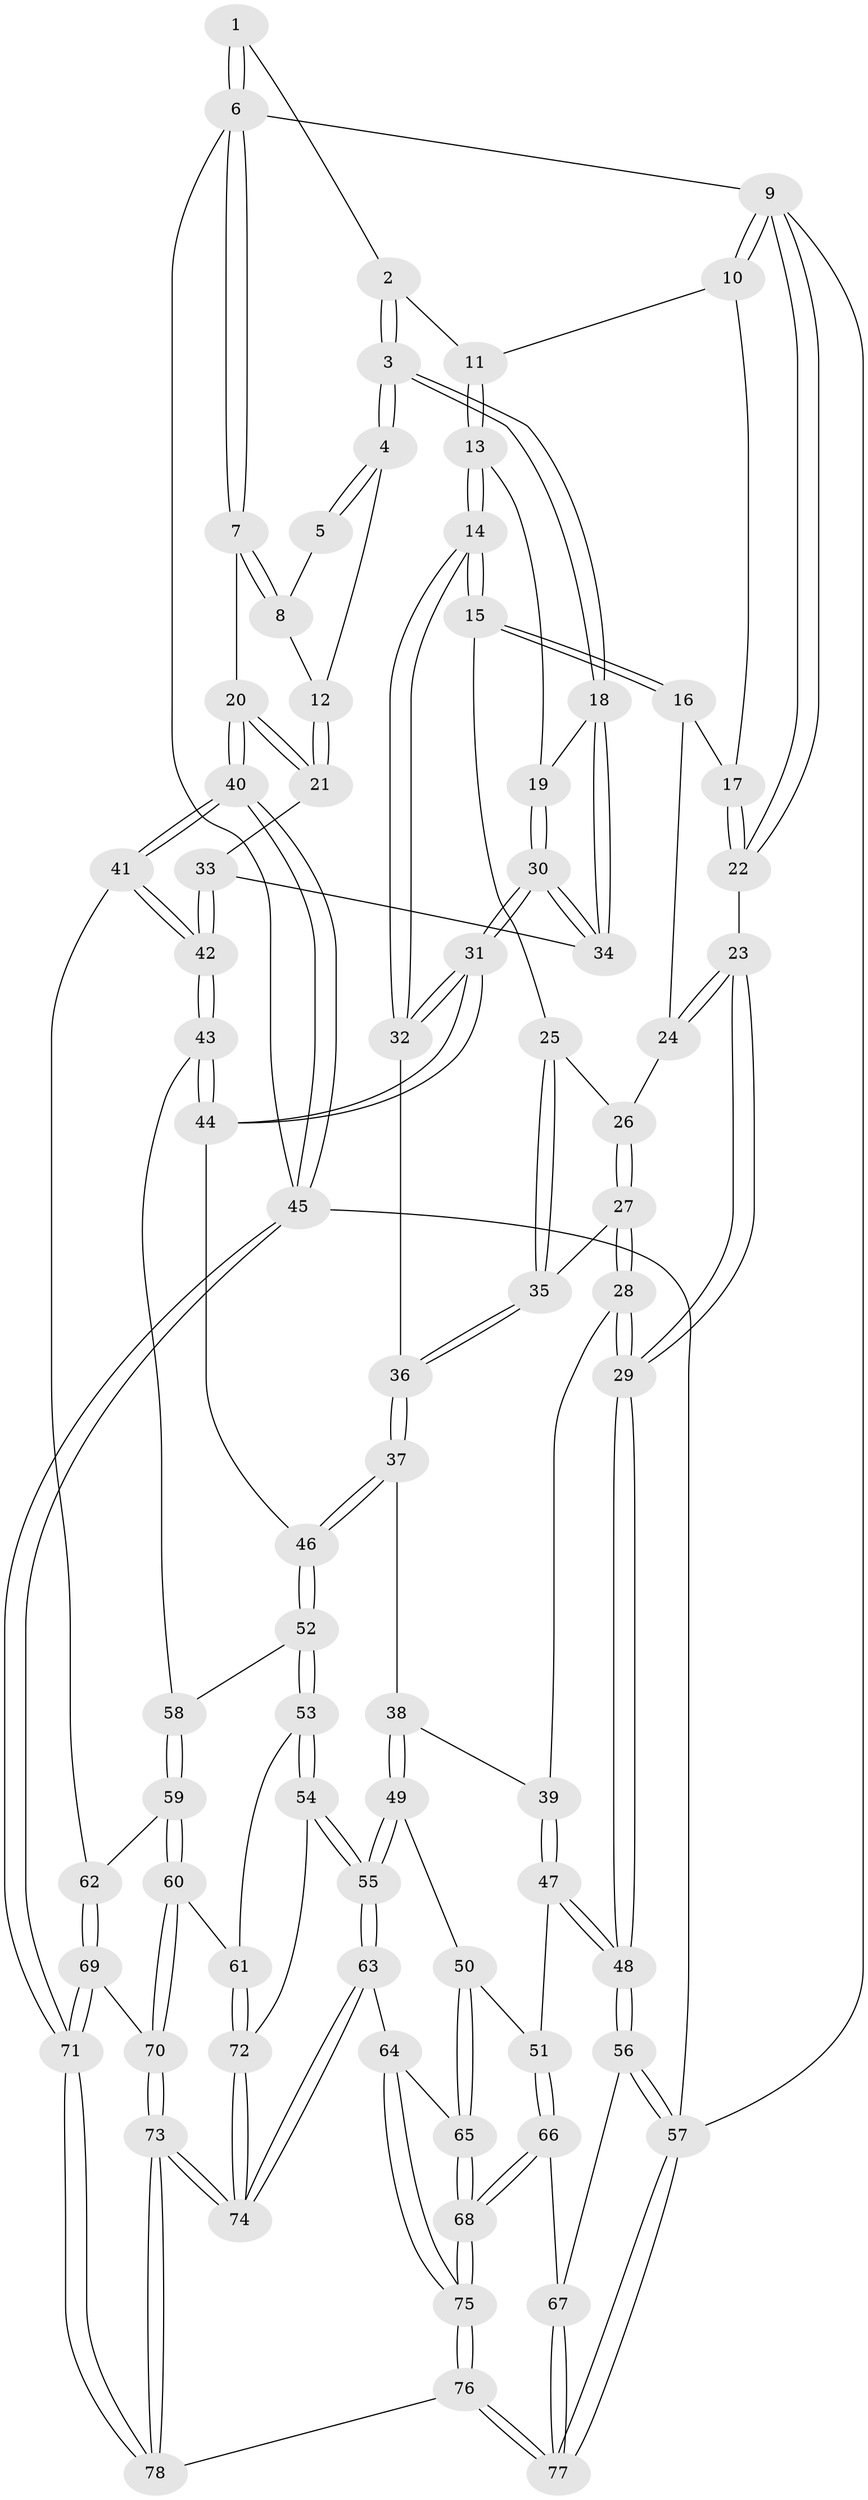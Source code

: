 // Generated by graph-tools (version 1.1) at 2025/50/03/09/25 03:50:58]
// undirected, 78 vertices, 192 edges
graph export_dot {
graph [start="1"]
  node [color=gray90,style=filled];
  1 [pos="+0.9111800640361423+0"];
  2 [pos="+0.6311657371359725+0"];
  3 [pos="+0.7602836624429977+0.1770092936983512"];
  4 [pos="+0.768807804228949+0.1744632847196339"];
  5 [pos="+0.8748741868577938+0.04749389050336874"];
  6 [pos="+1+0"];
  7 [pos="+1+0"];
  8 [pos="+0.9134924482410587+0.10580206011355821"];
  9 [pos="+0+0"];
  10 [pos="+0.29999584871378243+0"];
  11 [pos="+0.40385996201745544+0"];
  12 [pos="+0.871368217668239+0.16096372567540773"];
  13 [pos="+0.4030287516794122+0.07916252840321454"];
  14 [pos="+0.3454122424848451+0.1883179668403078"];
  15 [pos="+0.34016128019860237+0.19100923636039077"];
  16 [pos="+0.0932182538275797+0.17502891199500845"];
  17 [pos="+0.0937690984281834+0.14751798903702246"];
  18 [pos="+0.7418570073741323+0.23170329605116416"];
  19 [pos="+0.40317371815659414+0.0793024537210025"];
  20 [pos="+1+0.27443975509017826"];
  21 [pos="+1+0.2948833859973679"];
  22 [pos="+0+0"];
  23 [pos="+0+0.30062476594142157"];
  24 [pos="+0.08873663963484106+0.1846503508819864"];
  25 [pos="+0.2556080074849753+0.2662939468062403"];
  26 [pos="+0.09943303273873785+0.2126144184799575"];
  27 [pos="+0.1231450538337426+0.3819515728503156"];
  28 [pos="+0+0.46041628458804035"];
  29 [pos="+0+0.47258444529602134"];
  30 [pos="+0.6682662305437397+0.4162259586028631"];
  31 [pos="+0.626074757238604+0.46580774673734204"];
  32 [pos="+0.3744061092393506+0.28876594921504684"];
  33 [pos="+0.8416621437378307+0.40845410337383564"];
  34 [pos="+0.7229472946941431+0.3841350848167713"];
  35 [pos="+0.16710899973350227+0.38874803560995347"];
  36 [pos="+0.30359575115137905+0.5180002317997608"];
  37 [pos="+0.3108217989100313+0.5331514784828658"];
  38 [pos="+0.2945574101788563+0.5558134252024391"];
  39 [pos="+0.143532040657195+0.580683956435613"];
  40 [pos="+1+0.7640750124655507"];
  41 [pos="+1+0.7044662709597269"];
  42 [pos="+0.9836093822004027+0.6847078097326107"];
  43 [pos="+0.8968932424911551+0.6816609247163744"];
  44 [pos="+0.5919836232434473+0.5336159607647588"];
  45 [pos="+1+1"];
  46 [pos="+0.5748246863639359+0.5545969283810483"];
  47 [pos="+0.06676703868926333+0.7185109330908941"];
  48 [pos="+0+0.7327547826686057"];
  49 [pos="+0.26443683947272545+0.6904411591372326"];
  50 [pos="+0.22948285516910708+0.7436909595117739"];
  51 [pos="+0.18160459463026934+0.7554733656941406"];
  52 [pos="+0.574974294319291+0.5577923652701757"];
  53 [pos="+0.5612921024014448+0.6273901429163719"];
  54 [pos="+0.5013173795474379+0.7923004008964976"];
  55 [pos="+0.4974119254911486+0.7977441861951781"];
  56 [pos="+0+0.9164044790945501"];
  57 [pos="+0+1"];
  58 [pos="+0.7581751299591531+0.7417461550304182"];
  59 [pos="+0.7523214388411124+0.8147816916388644"];
  60 [pos="+0.7332619453734721+0.8434682473645397"];
  61 [pos="+0.7253912730181182+0.8472130692217916"];
  62 [pos="+0.8840794497018316+0.8000041929050935"];
  63 [pos="+0.481359191579744+0.8443372717839855"];
  64 [pos="+0.4378553919966606+0.869696135070045"];
  65 [pos="+0.26928177321681185+0.8080927922327226"];
  66 [pos="+0.1354056049900055+0.8857206696793328"];
  67 [pos="+0.1284172333297396+0.8894631070124468"];
  68 [pos="+0.24657205987431655+0.9410033938497132"];
  69 [pos="+0.8390326815146087+0.9048017642656656"];
  70 [pos="+0.8306106041019544+0.9035707609945318"];
  71 [pos="+1+1"];
  72 [pos="+0.7152668221376834+0.8570307440227168"];
  73 [pos="+0.651466836365437+1"];
  74 [pos="+0.6467242542463687+1"];
  75 [pos="+0.3065754152362449+1"];
  76 [pos="+0.28555951716777367+1"];
  77 [pos="+0.14949869327387472+1"];
  78 [pos="+0.6671684990429412+1"];
  1 -- 2;
  1 -- 6;
  1 -- 6;
  2 -- 3;
  2 -- 3;
  2 -- 11;
  3 -- 4;
  3 -- 4;
  3 -- 18;
  3 -- 18;
  4 -- 5;
  4 -- 5;
  4 -- 12;
  5 -- 8;
  6 -- 7;
  6 -- 7;
  6 -- 9;
  6 -- 45;
  7 -- 8;
  7 -- 8;
  7 -- 20;
  8 -- 12;
  9 -- 10;
  9 -- 10;
  9 -- 22;
  9 -- 22;
  9 -- 57;
  10 -- 11;
  10 -- 17;
  11 -- 13;
  11 -- 13;
  12 -- 21;
  12 -- 21;
  13 -- 14;
  13 -- 14;
  13 -- 19;
  14 -- 15;
  14 -- 15;
  14 -- 32;
  14 -- 32;
  15 -- 16;
  15 -- 16;
  15 -- 25;
  16 -- 17;
  16 -- 24;
  17 -- 22;
  17 -- 22;
  18 -- 19;
  18 -- 34;
  18 -- 34;
  19 -- 30;
  19 -- 30;
  20 -- 21;
  20 -- 21;
  20 -- 40;
  20 -- 40;
  21 -- 33;
  22 -- 23;
  23 -- 24;
  23 -- 24;
  23 -- 29;
  23 -- 29;
  24 -- 26;
  25 -- 26;
  25 -- 35;
  25 -- 35;
  26 -- 27;
  26 -- 27;
  27 -- 28;
  27 -- 28;
  27 -- 35;
  28 -- 29;
  28 -- 29;
  28 -- 39;
  29 -- 48;
  29 -- 48;
  30 -- 31;
  30 -- 31;
  30 -- 34;
  30 -- 34;
  31 -- 32;
  31 -- 32;
  31 -- 44;
  31 -- 44;
  32 -- 36;
  33 -- 34;
  33 -- 42;
  33 -- 42;
  35 -- 36;
  35 -- 36;
  36 -- 37;
  36 -- 37;
  37 -- 38;
  37 -- 46;
  37 -- 46;
  38 -- 39;
  38 -- 49;
  38 -- 49;
  39 -- 47;
  39 -- 47;
  40 -- 41;
  40 -- 41;
  40 -- 45;
  40 -- 45;
  41 -- 42;
  41 -- 42;
  41 -- 62;
  42 -- 43;
  42 -- 43;
  43 -- 44;
  43 -- 44;
  43 -- 58;
  44 -- 46;
  45 -- 71;
  45 -- 71;
  45 -- 57;
  46 -- 52;
  46 -- 52;
  47 -- 48;
  47 -- 48;
  47 -- 51;
  48 -- 56;
  48 -- 56;
  49 -- 50;
  49 -- 55;
  49 -- 55;
  50 -- 51;
  50 -- 65;
  50 -- 65;
  51 -- 66;
  51 -- 66;
  52 -- 53;
  52 -- 53;
  52 -- 58;
  53 -- 54;
  53 -- 54;
  53 -- 61;
  54 -- 55;
  54 -- 55;
  54 -- 72;
  55 -- 63;
  55 -- 63;
  56 -- 57;
  56 -- 57;
  56 -- 67;
  57 -- 77;
  57 -- 77;
  58 -- 59;
  58 -- 59;
  59 -- 60;
  59 -- 60;
  59 -- 62;
  60 -- 61;
  60 -- 70;
  60 -- 70;
  61 -- 72;
  61 -- 72;
  62 -- 69;
  62 -- 69;
  63 -- 64;
  63 -- 74;
  63 -- 74;
  64 -- 65;
  64 -- 75;
  64 -- 75;
  65 -- 68;
  65 -- 68;
  66 -- 67;
  66 -- 68;
  66 -- 68;
  67 -- 77;
  67 -- 77;
  68 -- 75;
  68 -- 75;
  69 -- 70;
  69 -- 71;
  69 -- 71;
  70 -- 73;
  70 -- 73;
  71 -- 78;
  71 -- 78;
  72 -- 74;
  72 -- 74;
  73 -- 74;
  73 -- 74;
  73 -- 78;
  73 -- 78;
  75 -- 76;
  75 -- 76;
  76 -- 77;
  76 -- 77;
  76 -- 78;
}

